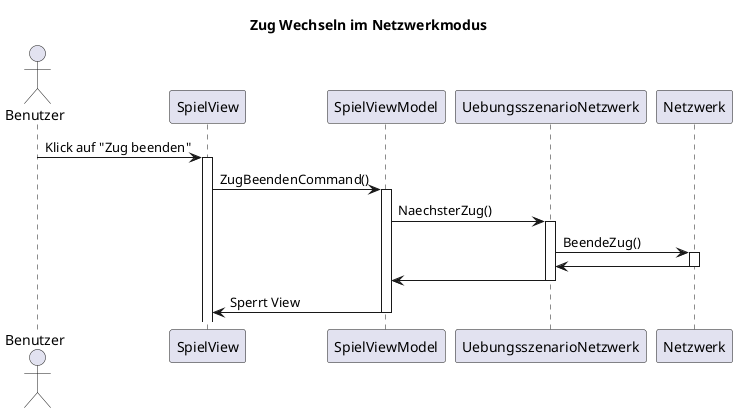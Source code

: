 @startuml Zug Wechsel
title Zug Wechseln im Netzwerkmodus

actor Benutzer
participant "SpielView" as SV
participant "SpielViewModel" as SVM
participant "UebungsszenarioNetzwerk" as U
participant "Netzwerk" as N

Benutzer -> SV: Klick auf "Zug beenden"
activate SV
SV -> SVM:ZugBeendenCommand()
activate SVM
SVM -> U:NaechsterZug()
activate U
U -> N:BeendeZug()
activate N
N ->U
deactivate N
U -> SVM
deactivate U
SVM -> SV:Sperrt View
deactivate SVM
@enduml
